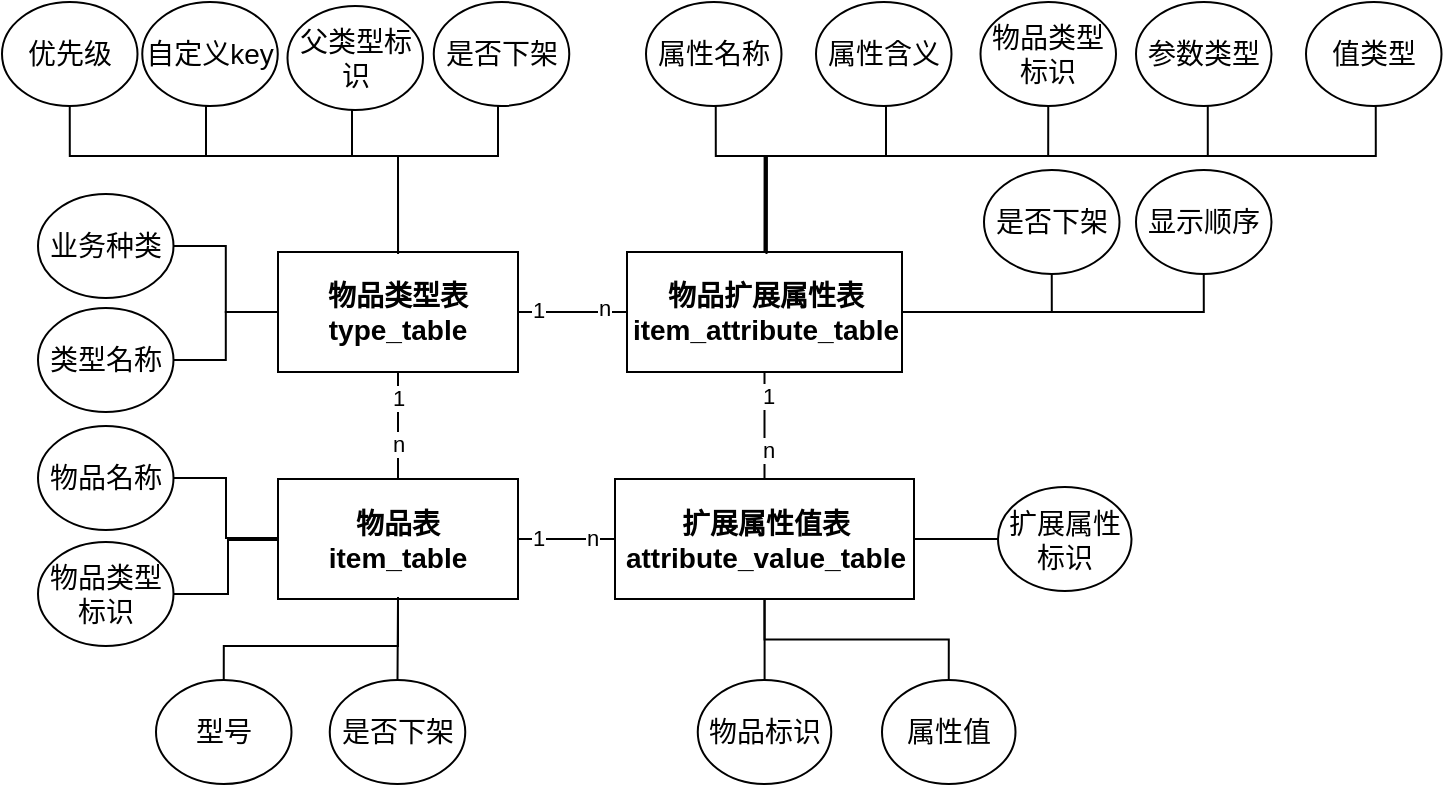 <mxfile version="23.1.1" type="github">
  <diagram id="R2lEEEUBdFMjLlhIrx00" name="Page-1">
    <mxGraphModel dx="800" dy="474" grid="0" gridSize="10" guides="1" tooltips="1" connect="1" arrows="1" fold="1" page="0" pageScale="1" pageWidth="850" pageHeight="1100" math="0" shadow="0" extFonts="Permanent Marker^https://fonts.googleapis.com/css?family=Permanent+Marker">
      <root>
        <mxCell id="0" />
        <mxCell id="1" parent="0" />
        <mxCell id="AVYWx6dRsydTbOFGkszw-3" value="" style="edgeStyle=orthogonalEdgeStyle;rounded=0;orthogonalLoop=1;jettySize=auto;html=1;endArrow=none;endFill=0;fontStyle=1;fontSize=14;" parent="1" source="AVYWx6dRsydTbOFGkszw-1" target="AVYWx6dRsydTbOFGkszw-2" edge="1">
          <mxGeometry relative="1" as="geometry" />
        </mxCell>
        <mxCell id="zZYmXjJWFtk9v0oxD4zD-30" value="1" style="edgeLabel;html=1;align=center;verticalAlign=middle;resizable=0;points=[];" parent="AVYWx6dRsydTbOFGkszw-3" vertex="1" connectable="0">
          <mxGeometry x="-0.679" relative="1" as="geometry">
            <mxPoint x="1" y="-1" as="offset" />
          </mxGeometry>
        </mxCell>
        <mxCell id="zZYmXjJWFtk9v0oxD4zD-31" value="n" style="edgeLabel;html=1;align=center;verticalAlign=middle;resizable=0;points=[];" parent="AVYWx6dRsydTbOFGkszw-3" vertex="1" connectable="0">
          <mxGeometry x="0.696" y="-2" relative="1" as="geometry">
            <mxPoint x="-3" y="-4" as="offset" />
          </mxGeometry>
        </mxCell>
        <mxCell id="AVYWx6dRsydTbOFGkszw-1" value="物品类型表&lt;br&gt;type_table" style="rounded=0;whiteSpace=wrap;html=1;fontStyle=1;fontSize=14;" parent="1" vertex="1">
          <mxGeometry x="235" y="163" width="120" height="60" as="geometry" />
        </mxCell>
        <mxCell id="zZYmXjJWFtk9v0oxD4zD-21" value="" style="edgeStyle=orthogonalEdgeStyle;rounded=0;orthogonalLoop=1;jettySize=auto;html=1;endArrow=none;endFill=0;fontStyle=1;fontSize=14;exitX=0;exitY=0.5;exitDx=0;exitDy=0;" parent="1" source="AVYWx6dRsydTbOFGkszw-1" target="zZYmXjJWFtk9v0oxD4zD-15" edge="1">
          <mxGeometry relative="1" as="geometry" />
        </mxCell>
        <mxCell id="eV8Cj5NUUuQYXD0irm4h-1" value="" style="edgeStyle=orthogonalEdgeStyle;rounded=0;orthogonalLoop=1;jettySize=auto;html=1;endArrow=none;endFill=0;" edge="1" parent="1" source="AVYWx6dRsydTbOFGkszw-2" target="AVYWx6dRsydTbOFGkszw-6">
          <mxGeometry relative="1" as="geometry" />
        </mxCell>
        <mxCell id="eV8Cj5NUUuQYXD0irm4h-2" value="1" style="edgeLabel;html=1;align=center;verticalAlign=middle;resizable=0;points=[];" vertex="1" connectable="0" parent="eV8Cj5NUUuQYXD0irm4h-1">
          <mxGeometry x="-0.577" y="1" relative="1" as="geometry">
            <mxPoint as="offset" />
          </mxGeometry>
        </mxCell>
        <mxCell id="eV8Cj5NUUuQYXD0irm4h-3" value="n" style="edgeLabel;html=1;align=center;verticalAlign=middle;resizable=0;points=[];" vertex="1" connectable="0" parent="eV8Cj5NUUuQYXD0irm4h-1">
          <mxGeometry x="0.431" y="1" relative="1" as="geometry">
            <mxPoint as="offset" />
          </mxGeometry>
        </mxCell>
        <mxCell id="AVYWx6dRsydTbOFGkszw-2" value="物品扩展属性表&lt;br&gt;item_attribute_table" style="rounded=0;whiteSpace=wrap;html=1;fontStyle=1;fontSize=14;" parent="1" vertex="1">
          <mxGeometry x="409.5" y="163" width="137.5" height="60" as="geometry" />
        </mxCell>
        <mxCell id="AVYWx6dRsydTbOFGkszw-7" value="" style="edgeStyle=orthogonalEdgeStyle;rounded=0;orthogonalLoop=1;jettySize=auto;html=1;endArrow=none;endFill=0;fontStyle=1;fontSize=14;" parent="1" source="AVYWx6dRsydTbOFGkszw-4" target="AVYWx6dRsydTbOFGkszw-6" edge="1">
          <mxGeometry relative="1" as="geometry" />
        </mxCell>
        <mxCell id="zZYmXjJWFtk9v0oxD4zD-32" value="n" style="edgeLabel;html=1;align=center;verticalAlign=middle;resizable=0;points=[];" parent="AVYWx6dRsydTbOFGkszw-7" vertex="1" connectable="0">
          <mxGeometry x="0.696" relative="1" as="geometry">
            <mxPoint x="-4" y="-1" as="offset" />
          </mxGeometry>
        </mxCell>
        <mxCell id="zZYmXjJWFtk9v0oxD4zD-33" value="1" style="edgeLabel;html=1;align=center;verticalAlign=middle;resizable=0;points=[];" parent="AVYWx6dRsydTbOFGkszw-7" vertex="1" connectable="0">
          <mxGeometry x="-0.579" y="-2" relative="1" as="geometry">
            <mxPoint y="-3" as="offset" />
          </mxGeometry>
        </mxCell>
        <mxCell id="AVYWx6dRsydTbOFGkszw-4" value="物品表&lt;br&gt;item_table" style="rounded=0;whiteSpace=wrap;html=1;fontStyle=1;fontSize=14;" parent="1" vertex="1">
          <mxGeometry x="235" y="276.5" width="120" height="60" as="geometry" />
        </mxCell>
        <mxCell id="AVYWx6dRsydTbOFGkszw-6" value="扩展属性值表&lt;br&gt;attribute_value_table" style="rounded=0;whiteSpace=wrap;html=1;fontStyle=1;fontSize=14;" parent="1" vertex="1">
          <mxGeometry x="403.5" y="276.5" width="149.5" height="60" as="geometry" />
        </mxCell>
        <mxCell id="zZYmXjJWFtk9v0oxD4zD-15" value="类型名称" style="ellipse;whiteSpace=wrap;html=1;fontStyle=0;fontSize=14;" parent="1" vertex="1">
          <mxGeometry x="115" y="191" width="67.75" height="52" as="geometry" />
        </mxCell>
        <mxCell id="zZYmXjJWFtk9v0oxD4zD-23" value="" style="edgeStyle=orthogonalEdgeStyle;rounded=0;orthogonalLoop=1;jettySize=auto;html=1;endArrow=none;endFill=0;exitX=0.5;exitY=1;exitDx=0;exitDy=0;" parent="1" source="AVYWx6dRsydTbOFGkszw-1" target="AVYWx6dRsydTbOFGkszw-4" edge="1">
          <mxGeometry relative="1" as="geometry">
            <mxPoint x="295" y="285" as="sourcePoint" />
          </mxGeometry>
        </mxCell>
        <mxCell id="zZYmXjJWFtk9v0oxD4zD-27" value="n" style="edgeLabel;html=1;align=center;verticalAlign=middle;resizable=0;points=[];" parent="zZYmXjJWFtk9v0oxD4zD-23" vertex="1" connectable="0">
          <mxGeometry x="-0.04" y="-1" relative="1" as="geometry">
            <mxPoint x="1" y="10" as="offset" />
          </mxGeometry>
        </mxCell>
        <mxCell id="zZYmXjJWFtk9v0oxD4zD-28" value="1" style="edgeLabel;html=1;align=center;verticalAlign=middle;resizable=0;points=[];" parent="zZYmXjJWFtk9v0oxD4zD-23" vertex="1" connectable="0">
          <mxGeometry x="-0.801" y="1" relative="1" as="geometry">
            <mxPoint x="-1" y="7" as="offset" />
          </mxGeometry>
        </mxCell>
        <mxCell id="eV8Cj5NUUuQYXD0irm4h-10" value="" style="edgeStyle=orthogonalEdgeStyle;rounded=0;orthogonalLoop=1;jettySize=auto;html=1;entryX=0;entryY=0.5;entryDx=0;entryDy=0;endArrow=none;endFill=0;exitX=1;exitY=0.5;exitDx=0;exitDy=0;" edge="1" parent="1" source="eV8Cj5NUUuQYXD0irm4h-4" target="AVYWx6dRsydTbOFGkszw-1">
          <mxGeometry relative="1" as="geometry">
            <mxPoint x="138.875" y="158" as="targetPoint" />
          </mxGeometry>
        </mxCell>
        <mxCell id="eV8Cj5NUUuQYXD0irm4h-4" value="业务种类" style="ellipse;whiteSpace=wrap;html=1;fontStyle=0;fontSize=14;" vertex="1" parent="1">
          <mxGeometry x="115" y="134" width="67.75" height="52" as="geometry" />
        </mxCell>
        <mxCell id="eV8Cj5NUUuQYXD0irm4h-11" value="" style="edgeStyle=orthogonalEdgeStyle;rounded=0;orthogonalLoop=1;jettySize=auto;html=1;endArrow=none;endFill=0;exitX=0.5;exitY=1;exitDx=0;exitDy=0;" edge="1" parent="1" source="eV8Cj5NUUuQYXD0irm4h-5">
          <mxGeometry relative="1" as="geometry">
            <mxPoint x="277.034" y="163" as="targetPoint" />
            <Array as="points">
              <mxPoint x="131" y="115" />
              <mxPoint x="295" y="115" />
              <mxPoint x="295" y="163" />
            </Array>
          </mxGeometry>
        </mxCell>
        <mxCell id="eV8Cj5NUUuQYXD0irm4h-5" value="优先级" style="ellipse;whiteSpace=wrap;html=1;fontStyle=0;fontSize=14;" vertex="1" parent="1">
          <mxGeometry x="97" y="38" width="67.75" height="52" as="geometry" />
        </mxCell>
        <mxCell id="eV8Cj5NUUuQYXD0irm4h-12" value="" style="edgeStyle=orthogonalEdgeStyle;rounded=0;orthogonalLoop=1;jettySize=auto;html=1;endArrow=none;endFill=0;exitX=0.5;exitY=1;exitDx=0;exitDy=0;" edge="1" parent="1" source="eV8Cj5NUUuQYXD0irm4h-6">
          <mxGeometry relative="1" as="geometry">
            <mxPoint x="261.034" y="163" as="targetPoint" />
            <Array as="points">
              <mxPoint x="199" y="90" />
              <mxPoint x="199" y="115" />
              <mxPoint x="295" y="115" />
              <mxPoint x="295" y="163" />
            </Array>
          </mxGeometry>
        </mxCell>
        <mxCell id="eV8Cj5NUUuQYXD0irm4h-6" value="自定义key" style="ellipse;whiteSpace=wrap;html=1;fontStyle=0;fontSize=14;" vertex="1" parent="1">
          <mxGeometry x="167.13" y="38" width="67.75" height="52" as="geometry" />
        </mxCell>
        <mxCell id="eV8Cj5NUUuQYXD0irm4h-14" value="" style="edgeStyle=orthogonalEdgeStyle;rounded=0;orthogonalLoop=1;jettySize=auto;html=1;endArrow=none;endFill=0;exitX=0.5;exitY=1;exitDx=0;exitDy=0;" edge="1" parent="1" source="eV8Cj5NUUuQYXD0irm4h-7">
          <mxGeometry relative="1" as="geometry">
            <mxPoint x="337.755" y="91.0" as="sourcePoint" />
            <mxPoint x="295.034" y="164" as="targetPoint" />
            <Array as="points">
              <mxPoint x="345" y="115" />
              <mxPoint x="295" y="115" />
            </Array>
          </mxGeometry>
        </mxCell>
        <mxCell id="eV8Cj5NUUuQYXD0irm4h-7" value="是否下架" style="ellipse;whiteSpace=wrap;html=1;fontStyle=0;fontSize=14;" vertex="1" parent="1">
          <mxGeometry x="312.88" y="38" width="67.75" height="52" as="geometry" />
        </mxCell>
        <mxCell id="eV8Cj5NUUuQYXD0irm4h-23" value="" style="edgeStyle=orthogonalEdgeStyle;rounded=0;orthogonalLoop=1;jettySize=auto;html=1;endArrow=none;endFill=0;exitX=0.5;exitY=1;exitDx=0;exitDy=0;" edge="1" parent="1">
          <mxGeometry relative="1" as="geometry">
            <mxPoint x="453.875" y="90.0" as="sourcePoint" />
            <mxPoint x="479" y="162" as="targetPoint" />
            <Array as="points">
              <mxPoint x="454" y="115" />
              <mxPoint x="479" y="115" />
            </Array>
          </mxGeometry>
        </mxCell>
        <mxCell id="eV8Cj5NUUuQYXD0irm4h-15" value="属性名称" style="ellipse;whiteSpace=wrap;html=1;fontStyle=0;fontSize=14;" vertex="1" parent="1">
          <mxGeometry x="419" y="38" width="67.75" height="52" as="geometry" />
        </mxCell>
        <mxCell id="eV8Cj5NUUuQYXD0irm4h-24" value="" style="edgeStyle=orthogonalEdgeStyle;rounded=0;orthogonalLoop=1;jettySize=auto;html=1;endArrow=none;endFill=0;exitX=0.5;exitY=1;exitDx=0;exitDy=0;entryX=0.5;entryY=0;entryDx=0;entryDy=0;" edge="1" parent="1">
          <mxGeometry relative="1" as="geometry">
            <mxPoint x="537.875" y="90.0" as="sourcePoint" />
            <mxPoint x="478.25" y="163" as="targetPoint" />
            <Array as="points">
              <mxPoint x="539" y="115" />
              <mxPoint x="478" y="115" />
            </Array>
          </mxGeometry>
        </mxCell>
        <mxCell id="eV8Cj5NUUuQYXD0irm4h-16" value="属性含义" style="ellipse;whiteSpace=wrap;html=1;fontStyle=0;fontSize=14;" vertex="1" parent="1">
          <mxGeometry x="504" y="38" width="67.75" height="52" as="geometry" />
        </mxCell>
        <mxCell id="eV8Cj5NUUuQYXD0irm4h-27" value="" style="edgeStyle=orthogonalEdgeStyle;rounded=0;orthogonalLoop=1;jettySize=auto;html=1;endArrow=none;endFill=0;entryX=0.5;entryY=0;entryDx=0;entryDy=0;" edge="1" parent="1">
          <mxGeometry relative="1" as="geometry">
            <mxPoint x="699.875" y="65" as="sourcePoint" />
            <mxPoint x="479.25" y="163" as="targetPoint" />
            <Array as="points">
              <mxPoint x="700" y="115" />
              <mxPoint x="479" y="115" />
            </Array>
          </mxGeometry>
        </mxCell>
        <mxCell id="eV8Cj5NUUuQYXD0irm4h-28" value="" style="edgeStyle=orthogonalEdgeStyle;rounded=0;orthogonalLoop=1;jettySize=auto;html=1;entryX=0.5;entryY=0;entryDx=0;entryDy=0;endArrow=none;endFill=0;exitX=0.5;exitY=1;exitDx=0;exitDy=0;" edge="1" parent="1">
          <mxGeometry relative="1" as="geometry">
            <mxPoint x="620.125" y="90.0" as="sourcePoint" />
            <mxPoint x="479.25" y="164" as="targetPoint" />
            <Array as="points">
              <mxPoint x="620" y="115" />
              <mxPoint x="479" y="115" />
            </Array>
          </mxGeometry>
        </mxCell>
        <mxCell id="eV8Cj5NUUuQYXD0irm4h-19" value="值类型" style="ellipse;whiteSpace=wrap;html=1;fontStyle=0;fontSize=14;" vertex="1" parent="1">
          <mxGeometry x="749" y="38" width="67.75" height="52" as="geometry" />
        </mxCell>
        <mxCell id="eV8Cj5NUUuQYXD0irm4h-37" value="" style="edgeStyle=orthogonalEdgeStyle;rounded=0;orthogonalLoop=1;jettySize=auto;html=1;entryX=1;entryY=0.5;entryDx=0;entryDy=0;endArrow=none;endFill=0;exitX=0.5;exitY=1;exitDx=0;exitDy=0;" edge="1" parent="1" source="eV8Cj5NUUuQYXD0irm4h-21" target="AVYWx6dRsydTbOFGkszw-2">
          <mxGeometry relative="1" as="geometry">
            <mxPoint x="739.875" y="252" as="targetPoint" />
            <Array as="points">
              <mxPoint x="698" y="193" />
            </Array>
          </mxGeometry>
        </mxCell>
        <mxCell id="eV8Cj5NUUuQYXD0irm4h-21" value="显示顺序" style="ellipse;whiteSpace=wrap;html=1;fontStyle=0;fontSize=14;" vertex="1" parent="1">
          <mxGeometry x="664" y="122" width="67.75" height="52" as="geometry" />
        </mxCell>
        <mxCell id="eV8Cj5NUUuQYXD0irm4h-35" value="" style="edgeStyle=orthogonalEdgeStyle;rounded=0;orthogonalLoop=1;jettySize=auto;html=1;entryX=1;entryY=0.5;entryDx=0;entryDy=0;endArrow=none;endFill=0;exitX=0.5;exitY=1;exitDx=0;exitDy=0;" edge="1" parent="1" source="eV8Cj5NUUuQYXD0irm4h-22" target="AVYWx6dRsydTbOFGkszw-2">
          <mxGeometry relative="1" as="geometry">
            <mxPoint x="649.875" y="252" as="targetPoint" />
            <Array as="points">
              <mxPoint x="622" y="193" />
            </Array>
          </mxGeometry>
        </mxCell>
        <mxCell id="eV8Cj5NUUuQYXD0irm4h-22" value="是否下架" style="ellipse;whiteSpace=wrap;html=1;fontStyle=0;fontSize=14;" vertex="1" parent="1">
          <mxGeometry x="588" y="122" width="67.75" height="52" as="geometry" />
        </mxCell>
        <mxCell id="eV8Cj5NUUuQYXD0irm4h-29" value="" style="edgeStyle=orthogonalEdgeStyle;rounded=0;orthogonalLoop=1;jettySize=auto;html=1;entryX=0.5;entryY=0;entryDx=0;entryDy=0;endArrow=none;endFill=0;exitX=0.5;exitY=1;exitDx=0;exitDy=0;" edge="1" parent="1">
          <mxGeometry relative="1" as="geometry">
            <mxPoint x="783.875" y="90.0" as="sourcePoint" />
            <mxPoint x="479.25" y="163" as="targetPoint" />
            <Array as="points">
              <mxPoint x="784" y="115" />
              <mxPoint x="479" y="115" />
            </Array>
          </mxGeometry>
        </mxCell>
        <mxCell id="eV8Cj5NUUuQYXD0irm4h-18" value="参数类型" style="ellipse;whiteSpace=wrap;html=1;fontStyle=0;fontSize=14;" vertex="1" parent="1">
          <mxGeometry x="664" y="38" width="67.75" height="52" as="geometry" />
        </mxCell>
        <mxCell id="eV8Cj5NUUuQYXD0irm4h-17" value="物品类型标识" style="ellipse;whiteSpace=wrap;html=1;fontStyle=0;fontSize=14;" vertex="1" parent="1">
          <mxGeometry x="586.25" y="38" width="67.75" height="52" as="geometry" />
        </mxCell>
        <mxCell id="eV8Cj5NUUuQYXD0irm4h-42" value="" style="edgeStyle=orthogonalEdgeStyle;rounded=0;orthogonalLoop=1;jettySize=auto;html=1;endArrow=none;endFill=0;" edge="1" parent="1" source="eV8Cj5NUUuQYXD0irm4h-41" target="AVYWx6dRsydTbOFGkszw-4">
          <mxGeometry relative="1" as="geometry">
            <Array as="points">
              <mxPoint x="209" y="276" />
              <mxPoint x="209" y="306" />
            </Array>
          </mxGeometry>
        </mxCell>
        <mxCell id="eV8Cj5NUUuQYXD0irm4h-41" value="物品名称" style="ellipse;whiteSpace=wrap;html=1;fontStyle=0;fontSize=14;" vertex="1" parent="1">
          <mxGeometry x="115" y="250" width="67.75" height="52" as="geometry" />
        </mxCell>
        <mxCell id="eV8Cj5NUUuQYXD0irm4h-48" value="" style="edgeStyle=orthogonalEdgeStyle;rounded=0;orthogonalLoop=1;jettySize=auto;html=1;endArrow=none;endFill=0;exitX=0.5;exitY=0;exitDx=0;exitDy=0;" edge="1" parent="1" source="eV8Cj5NUUuQYXD0irm4h-43">
          <mxGeometry relative="1" as="geometry">
            <mxPoint x="239.875" y="387" as="sourcePoint" />
            <mxPoint x="295" y="335.5" as="targetPoint" />
            <Array as="points">
              <mxPoint x="295" y="369" />
              <mxPoint x="295" y="369" />
            </Array>
          </mxGeometry>
        </mxCell>
        <mxCell id="eV8Cj5NUUuQYXD0irm4h-43" value="是否下架" style="ellipse;whiteSpace=wrap;html=1;fontStyle=0;fontSize=14;" vertex="1" parent="1">
          <mxGeometry x="260.88" y="377" width="67.75" height="52" as="geometry" />
        </mxCell>
        <mxCell id="eV8Cj5NUUuQYXD0irm4h-47" value="" style="edgeStyle=orthogonalEdgeStyle;rounded=0;orthogonalLoop=1;jettySize=auto;html=1;entryX=0.5;entryY=1;entryDx=0;entryDy=0;endArrow=none;endFill=0;exitX=0.5;exitY=0;exitDx=0;exitDy=0;" edge="1" parent="1" source="eV8Cj5NUUuQYXD0irm4h-44" target="AVYWx6dRsydTbOFGkszw-4">
          <mxGeometry relative="1" as="geometry">
            <Array as="points">
              <mxPoint x="208" y="360" />
              <mxPoint x="295" y="360" />
            </Array>
          </mxGeometry>
        </mxCell>
        <mxCell id="eV8Cj5NUUuQYXD0irm4h-44" value="型号" style="ellipse;whiteSpace=wrap;html=1;fontStyle=0;fontSize=14;" vertex="1" parent="1">
          <mxGeometry x="174" y="377" width="67.75" height="52" as="geometry" />
        </mxCell>
        <mxCell id="eV8Cj5NUUuQYXD0irm4h-46" value="" style="edgeStyle=orthogonalEdgeStyle;rounded=0;orthogonalLoop=1;jettySize=auto;html=1;endArrow=none;endFill=0;exitX=1;exitY=0.5;exitDx=0;exitDy=0;" edge="1" parent="1" source="eV8Cj5NUUuQYXD0irm4h-45" target="AVYWx6dRsydTbOFGkszw-4">
          <mxGeometry relative="1" as="geometry">
            <Array as="points">
              <mxPoint x="210" y="334" />
              <mxPoint x="210" y="307" />
            </Array>
          </mxGeometry>
        </mxCell>
        <mxCell id="eV8Cj5NUUuQYXD0irm4h-45" value="物品类型标识" style="ellipse;whiteSpace=wrap;html=1;fontStyle=0;fontSize=14;" vertex="1" parent="1">
          <mxGeometry x="115" y="308" width="67.75" height="52" as="geometry" />
        </mxCell>
        <mxCell id="eV8Cj5NUUuQYXD0irm4h-58" value="" style="edgeStyle=orthogonalEdgeStyle;rounded=0;orthogonalLoop=1;jettySize=auto;html=1;endArrow=none;endFill=0;" edge="1" parent="1" source="eV8Cj5NUUuQYXD0irm4h-53" target="AVYWx6dRsydTbOFGkszw-6">
          <mxGeometry relative="1" as="geometry" />
        </mxCell>
        <mxCell id="eV8Cj5NUUuQYXD0irm4h-53" value="属性值" style="ellipse;whiteSpace=wrap;html=1;fontStyle=0;fontSize=14;" vertex="1" parent="1">
          <mxGeometry x="537" y="377" width="66.75" height="52" as="geometry" />
        </mxCell>
        <mxCell id="eV8Cj5NUUuQYXD0irm4h-59" value="" style="edgeStyle=orthogonalEdgeStyle;rounded=0;orthogonalLoop=1;jettySize=auto;html=1;endArrow=none;endFill=0;exitX=0.5;exitY=0;exitDx=0;exitDy=0;" edge="1" parent="1" source="eV8Cj5NUUuQYXD0irm4h-54" target="AVYWx6dRsydTbOFGkszw-6">
          <mxGeometry relative="1" as="geometry">
            <Array as="points">
              <mxPoint x="478" y="385" />
            </Array>
          </mxGeometry>
        </mxCell>
        <mxCell id="eV8Cj5NUUuQYXD0irm4h-54" value="物品标识" style="ellipse;whiteSpace=wrap;html=1;fontStyle=0;fontSize=14;" vertex="1" parent="1">
          <mxGeometry x="444.88" y="377" width="66.75" height="52" as="geometry" />
        </mxCell>
        <mxCell id="eV8Cj5NUUuQYXD0irm4h-57" value="" style="edgeStyle=orthogonalEdgeStyle;rounded=0;orthogonalLoop=1;jettySize=auto;html=1;entryX=1;entryY=0.5;entryDx=0;entryDy=0;endArrow=none;endFill=0;" edge="1" parent="1" source="eV8Cj5NUUuQYXD0irm4h-55" target="AVYWx6dRsydTbOFGkszw-6">
          <mxGeometry relative="1" as="geometry" />
        </mxCell>
        <mxCell id="eV8Cj5NUUuQYXD0irm4h-55" value="扩展属性标识" style="ellipse;whiteSpace=wrap;html=1;fontStyle=0;fontSize=14;" vertex="1" parent="1">
          <mxGeometry x="595" y="280.5" width="66.75" height="52" as="geometry" />
        </mxCell>
        <mxCell id="eV8Cj5NUUuQYXD0irm4h-64" value="" style="edgeStyle=orthogonalEdgeStyle;rounded=0;orthogonalLoop=1;jettySize=auto;html=1;exitX=0.5;exitY=1;exitDx=0;exitDy=0;endArrow=none;endFill=0;" edge="1" parent="1" source="eV8Cj5NUUuQYXD0irm4h-63" target="AVYWx6dRsydTbOFGkszw-1">
          <mxGeometry relative="1" as="geometry">
            <Array as="points">
              <mxPoint x="272" y="92" />
              <mxPoint x="272" y="115" />
              <mxPoint x="295" y="115" />
            </Array>
          </mxGeometry>
        </mxCell>
        <mxCell id="eV8Cj5NUUuQYXD0irm4h-63" value="父类型标识" style="ellipse;whiteSpace=wrap;html=1;fontStyle=0;fontSize=14;" vertex="1" parent="1">
          <mxGeometry x="239.75" y="40" width="67.75" height="52" as="geometry" />
        </mxCell>
      </root>
    </mxGraphModel>
  </diagram>
</mxfile>
